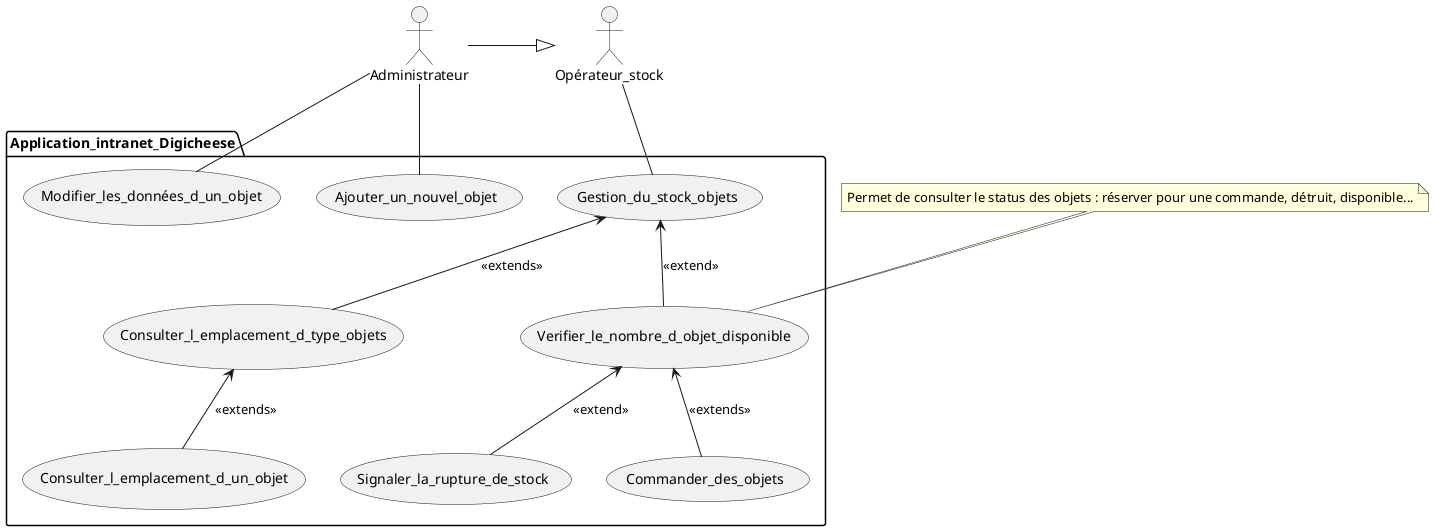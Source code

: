 @startuml Cas d'utilisation gestion des stocks objets

actor Opérateur_stock
actor Administrateur

package Application_intranet_Digicheese {
    
    usecase Ajouter_un_nouvel_objet
    usecase Modifier_les_données_d_un_objet

    usecase Gestion_du_stock_objets
    
    usecase Verifier_le_nombre_d_objet_disponible
    usecase Signaler_la_rupture_de_stock
    usecase Commander_des_objets

    usecase Consulter_l_emplacement_d_type_objets
    usecase Consulter_l_emplacement_d_un_objet

}

Administrateur -|> Opérateur_stock

Administrateur -- Ajouter_un_nouvel_objet
Administrateur -- Modifier_les_données_d_un_objet

Opérateur_stock -- Gestion_du_stock_objets
Gestion_du_stock_objets <-- Verifier_le_nombre_d_objet_disponible : <<extend>>
Verifier_le_nombre_d_objet_disponible <-- Signaler_la_rupture_de_stock : <<extend>>
Verifier_le_nombre_d_objet_disponible <-- Commander_des_objets : <<extends>>

Gestion_du_stock_objets <-- Consulter_l_emplacement_d_type_objets : <<extends>>
Consulter_l_emplacement_d_type_objets <-- Consulter_l_emplacement_d_un_objet : <<extends>>

note "Permet de consulter le status des objets : réserver pour une commande, détruit, disponible..." as N1
N1 .. Verifier_le_nombre_d_objet_disponible

@enduml